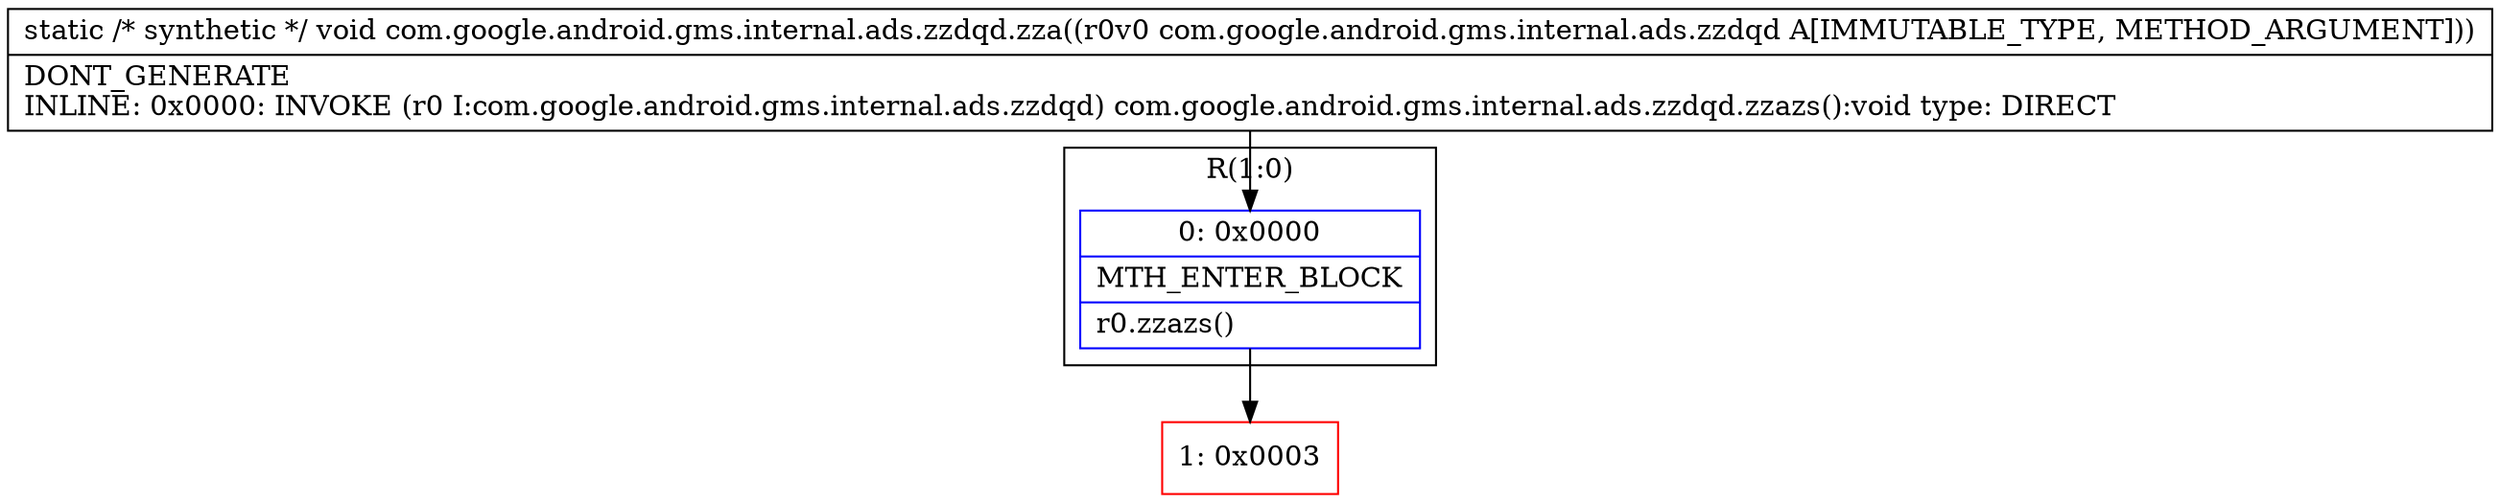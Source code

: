 digraph "CFG forcom.google.android.gms.internal.ads.zzdqd.zza(Lcom\/google\/android\/gms\/internal\/ads\/zzdqd;)V" {
subgraph cluster_Region_67065162 {
label = "R(1:0)";
node [shape=record,color=blue];
Node_0 [shape=record,label="{0\:\ 0x0000|MTH_ENTER_BLOCK\l|r0.zzazs()\l}"];
}
Node_1 [shape=record,color=red,label="{1\:\ 0x0003}"];
MethodNode[shape=record,label="{static \/* synthetic *\/ void com.google.android.gms.internal.ads.zzdqd.zza((r0v0 com.google.android.gms.internal.ads.zzdqd A[IMMUTABLE_TYPE, METHOD_ARGUMENT]))  | DONT_GENERATE\lINLINE: 0x0000: INVOKE  (r0 I:com.google.android.gms.internal.ads.zzdqd) com.google.android.gms.internal.ads.zzdqd.zzazs():void type: DIRECT\l}"];
MethodNode -> Node_0;
Node_0 -> Node_1;
}

